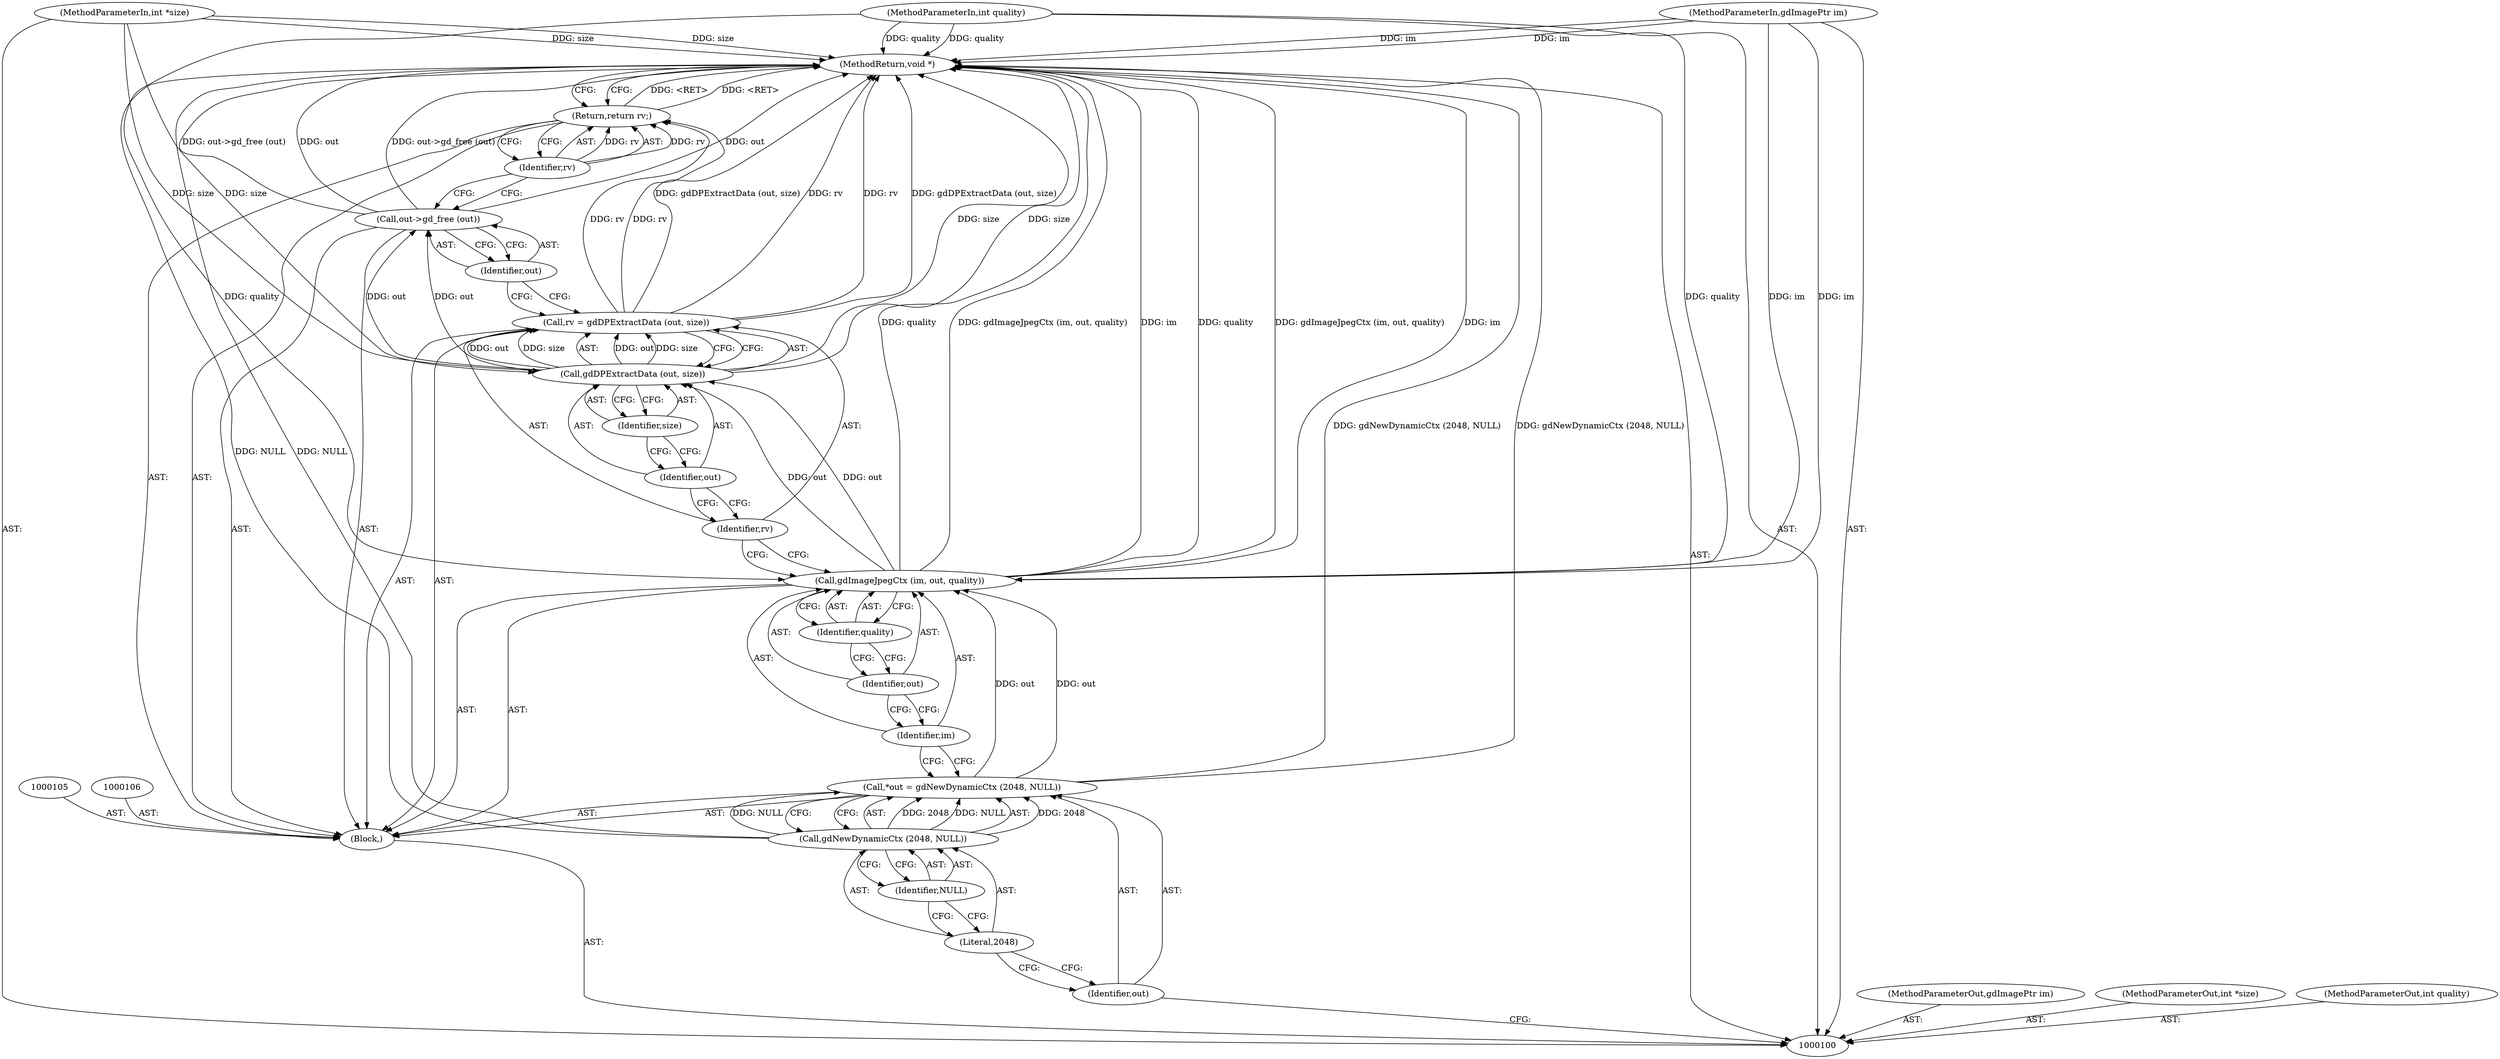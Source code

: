 digraph "1_php-src_089f7c0bc28d399b0420aa6ef058e4c1c120b2ae_2" {
"1000125" [label="(MethodReturn,void *)"];
"1000101" [label="(MethodParameterIn,gdImagePtr im)"];
"1000159" [label="(MethodParameterOut,gdImagePtr im)"];
"1000102" [label="(MethodParameterIn,int *size)"];
"1000160" [label="(MethodParameterOut,int *size)"];
"1000103" [label="(MethodParameterIn,int quality)"];
"1000161" [label="(MethodParameterOut,int quality)"];
"1000104" [label="(Block,)"];
"1000107" [label="(Call,*out = gdNewDynamicCtx (2048, NULL))"];
"1000108" [label="(Identifier,out)"];
"1000109" [label="(Call,gdNewDynamicCtx (2048, NULL))"];
"1000110" [label="(Literal,2048)"];
"1000111" [label="(Identifier,NULL)"];
"1000112" [label="(Call,gdImageJpegCtx (im, out, quality))"];
"1000113" [label="(Identifier,im)"];
"1000114" [label="(Identifier,out)"];
"1000115" [label="(Identifier,quality)"];
"1000116" [label="(Call,rv = gdDPExtractData (out, size))"];
"1000117" [label="(Identifier,rv)"];
"1000119" [label="(Identifier,out)"];
"1000120" [label="(Identifier,size)"];
"1000118" [label="(Call,gdDPExtractData (out, size))"];
"1000122" [label="(Identifier,out)"];
"1000121" [label="(Call,out->gd_free (out))"];
"1000123" [label="(Return,return rv;)"];
"1000124" [label="(Identifier,rv)"];
"1000125" -> "1000100"  [label="AST: "];
"1000125" -> "1000123"  [label="CFG: "];
"1000116" -> "1000125"  [label="DDG: rv"];
"1000116" -> "1000125"  [label="DDG: gdDPExtractData (out, size)"];
"1000103" -> "1000125"  [label="DDG: quality"];
"1000121" -> "1000125"  [label="DDG: out"];
"1000121" -> "1000125"  [label="DDG: out->gd_free (out)"];
"1000107" -> "1000125"  [label="DDG: gdNewDynamicCtx (2048, NULL)"];
"1000112" -> "1000125"  [label="DDG: quality"];
"1000112" -> "1000125"  [label="DDG: gdImageJpegCtx (im, out, quality)"];
"1000112" -> "1000125"  [label="DDG: im"];
"1000102" -> "1000125"  [label="DDG: size"];
"1000101" -> "1000125"  [label="DDG: im"];
"1000118" -> "1000125"  [label="DDG: size"];
"1000109" -> "1000125"  [label="DDG: NULL"];
"1000123" -> "1000125"  [label="DDG: <RET>"];
"1000101" -> "1000100"  [label="AST: "];
"1000101" -> "1000125"  [label="DDG: im"];
"1000101" -> "1000112"  [label="DDG: im"];
"1000159" -> "1000100"  [label="AST: "];
"1000102" -> "1000100"  [label="AST: "];
"1000102" -> "1000125"  [label="DDG: size"];
"1000102" -> "1000118"  [label="DDG: size"];
"1000160" -> "1000100"  [label="AST: "];
"1000103" -> "1000100"  [label="AST: "];
"1000103" -> "1000125"  [label="DDG: quality"];
"1000103" -> "1000112"  [label="DDG: quality"];
"1000161" -> "1000100"  [label="AST: "];
"1000104" -> "1000100"  [label="AST: "];
"1000105" -> "1000104"  [label="AST: "];
"1000106" -> "1000104"  [label="AST: "];
"1000107" -> "1000104"  [label="AST: "];
"1000112" -> "1000104"  [label="AST: "];
"1000116" -> "1000104"  [label="AST: "];
"1000121" -> "1000104"  [label="AST: "];
"1000123" -> "1000104"  [label="AST: "];
"1000107" -> "1000104"  [label="AST: "];
"1000107" -> "1000109"  [label="CFG: "];
"1000108" -> "1000107"  [label="AST: "];
"1000109" -> "1000107"  [label="AST: "];
"1000113" -> "1000107"  [label="CFG: "];
"1000107" -> "1000125"  [label="DDG: gdNewDynamicCtx (2048, NULL)"];
"1000109" -> "1000107"  [label="DDG: 2048"];
"1000109" -> "1000107"  [label="DDG: NULL"];
"1000107" -> "1000112"  [label="DDG: out"];
"1000108" -> "1000107"  [label="AST: "];
"1000108" -> "1000100"  [label="CFG: "];
"1000110" -> "1000108"  [label="CFG: "];
"1000109" -> "1000107"  [label="AST: "];
"1000109" -> "1000111"  [label="CFG: "];
"1000110" -> "1000109"  [label="AST: "];
"1000111" -> "1000109"  [label="AST: "];
"1000107" -> "1000109"  [label="CFG: "];
"1000109" -> "1000125"  [label="DDG: NULL"];
"1000109" -> "1000107"  [label="DDG: 2048"];
"1000109" -> "1000107"  [label="DDG: NULL"];
"1000110" -> "1000109"  [label="AST: "];
"1000110" -> "1000108"  [label="CFG: "];
"1000111" -> "1000110"  [label="CFG: "];
"1000111" -> "1000109"  [label="AST: "];
"1000111" -> "1000110"  [label="CFG: "];
"1000109" -> "1000111"  [label="CFG: "];
"1000112" -> "1000104"  [label="AST: "];
"1000112" -> "1000115"  [label="CFG: "];
"1000113" -> "1000112"  [label="AST: "];
"1000114" -> "1000112"  [label="AST: "];
"1000115" -> "1000112"  [label="AST: "];
"1000117" -> "1000112"  [label="CFG: "];
"1000112" -> "1000125"  [label="DDG: quality"];
"1000112" -> "1000125"  [label="DDG: gdImageJpegCtx (im, out, quality)"];
"1000112" -> "1000125"  [label="DDG: im"];
"1000101" -> "1000112"  [label="DDG: im"];
"1000107" -> "1000112"  [label="DDG: out"];
"1000103" -> "1000112"  [label="DDG: quality"];
"1000112" -> "1000118"  [label="DDG: out"];
"1000113" -> "1000112"  [label="AST: "];
"1000113" -> "1000107"  [label="CFG: "];
"1000114" -> "1000113"  [label="CFG: "];
"1000114" -> "1000112"  [label="AST: "];
"1000114" -> "1000113"  [label="CFG: "];
"1000115" -> "1000114"  [label="CFG: "];
"1000115" -> "1000112"  [label="AST: "];
"1000115" -> "1000114"  [label="CFG: "];
"1000112" -> "1000115"  [label="CFG: "];
"1000116" -> "1000104"  [label="AST: "];
"1000116" -> "1000118"  [label="CFG: "];
"1000117" -> "1000116"  [label="AST: "];
"1000118" -> "1000116"  [label="AST: "];
"1000122" -> "1000116"  [label="CFG: "];
"1000116" -> "1000125"  [label="DDG: rv"];
"1000116" -> "1000125"  [label="DDG: gdDPExtractData (out, size)"];
"1000118" -> "1000116"  [label="DDG: out"];
"1000118" -> "1000116"  [label="DDG: size"];
"1000116" -> "1000123"  [label="DDG: rv"];
"1000117" -> "1000116"  [label="AST: "];
"1000117" -> "1000112"  [label="CFG: "];
"1000119" -> "1000117"  [label="CFG: "];
"1000119" -> "1000118"  [label="AST: "];
"1000119" -> "1000117"  [label="CFG: "];
"1000120" -> "1000119"  [label="CFG: "];
"1000120" -> "1000118"  [label="AST: "];
"1000120" -> "1000119"  [label="CFG: "];
"1000118" -> "1000120"  [label="CFG: "];
"1000118" -> "1000116"  [label="AST: "];
"1000118" -> "1000120"  [label="CFG: "];
"1000119" -> "1000118"  [label="AST: "];
"1000120" -> "1000118"  [label="AST: "];
"1000116" -> "1000118"  [label="CFG: "];
"1000118" -> "1000125"  [label="DDG: size"];
"1000118" -> "1000116"  [label="DDG: out"];
"1000118" -> "1000116"  [label="DDG: size"];
"1000112" -> "1000118"  [label="DDG: out"];
"1000102" -> "1000118"  [label="DDG: size"];
"1000118" -> "1000121"  [label="DDG: out"];
"1000122" -> "1000121"  [label="AST: "];
"1000122" -> "1000116"  [label="CFG: "];
"1000121" -> "1000122"  [label="CFG: "];
"1000121" -> "1000104"  [label="AST: "];
"1000121" -> "1000122"  [label="CFG: "];
"1000122" -> "1000121"  [label="AST: "];
"1000124" -> "1000121"  [label="CFG: "];
"1000121" -> "1000125"  [label="DDG: out"];
"1000121" -> "1000125"  [label="DDG: out->gd_free (out)"];
"1000118" -> "1000121"  [label="DDG: out"];
"1000123" -> "1000104"  [label="AST: "];
"1000123" -> "1000124"  [label="CFG: "];
"1000124" -> "1000123"  [label="AST: "];
"1000125" -> "1000123"  [label="CFG: "];
"1000123" -> "1000125"  [label="DDG: <RET>"];
"1000124" -> "1000123"  [label="DDG: rv"];
"1000116" -> "1000123"  [label="DDG: rv"];
"1000124" -> "1000123"  [label="AST: "];
"1000124" -> "1000121"  [label="CFG: "];
"1000123" -> "1000124"  [label="CFG: "];
"1000124" -> "1000123"  [label="DDG: rv"];
}
